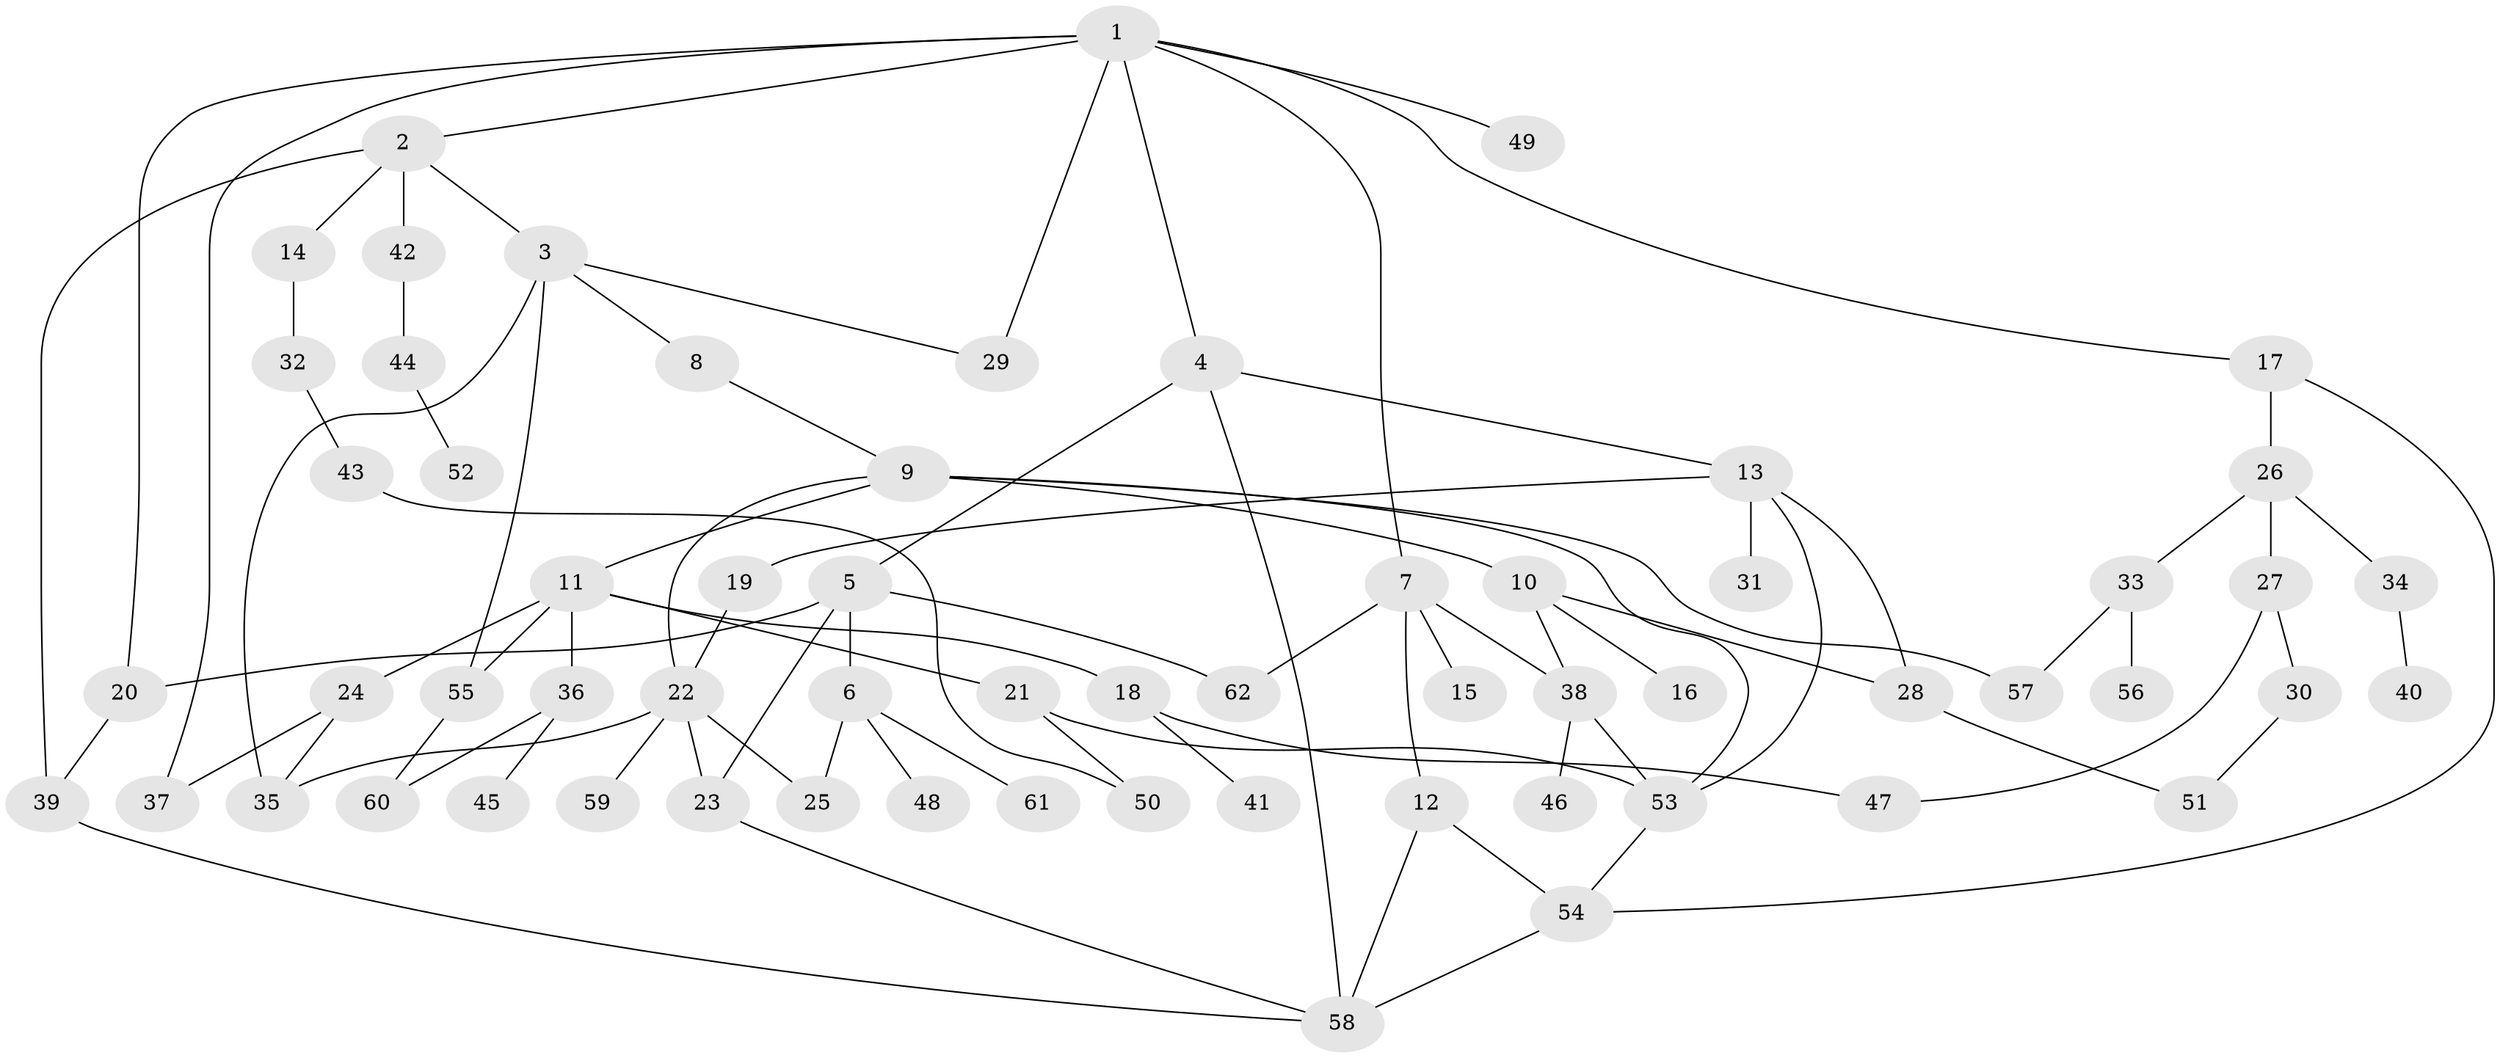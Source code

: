 // coarse degree distribution, {10: 0.023255813953488372, 5: 0.09302325581395349, 3: 0.16279069767441862, 6: 0.09302325581395349, 2: 0.27906976744186046, 4: 0.09302325581395349, 7: 0.046511627906976744, 1: 0.20930232558139536}
// Generated by graph-tools (version 1.1) at 2025/23/03/03/25 07:23:33]
// undirected, 62 vertices, 88 edges
graph export_dot {
graph [start="1"]
  node [color=gray90,style=filled];
  1;
  2;
  3;
  4;
  5;
  6;
  7;
  8;
  9;
  10;
  11;
  12;
  13;
  14;
  15;
  16;
  17;
  18;
  19;
  20;
  21;
  22;
  23;
  24;
  25;
  26;
  27;
  28;
  29;
  30;
  31;
  32;
  33;
  34;
  35;
  36;
  37;
  38;
  39;
  40;
  41;
  42;
  43;
  44;
  45;
  46;
  47;
  48;
  49;
  50;
  51;
  52;
  53;
  54;
  55;
  56;
  57;
  58;
  59;
  60;
  61;
  62;
  1 -- 2;
  1 -- 4;
  1 -- 7;
  1 -- 17;
  1 -- 20;
  1 -- 29;
  1 -- 37;
  1 -- 49;
  2 -- 3;
  2 -- 14;
  2 -- 39;
  2 -- 42;
  3 -- 8;
  3 -- 55;
  3 -- 29;
  3 -- 35;
  4 -- 5;
  4 -- 13;
  4 -- 58;
  5 -- 6;
  5 -- 23;
  5 -- 62;
  5 -- 20;
  6 -- 25;
  6 -- 48;
  6 -- 61;
  7 -- 12;
  7 -- 15;
  7 -- 62;
  7 -- 38;
  8 -- 9;
  9 -- 10;
  9 -- 11;
  9 -- 57;
  9 -- 53;
  9 -- 22;
  10 -- 16;
  10 -- 38;
  10 -- 28;
  11 -- 18;
  11 -- 21;
  11 -- 24;
  11 -- 36;
  11 -- 55;
  12 -- 54;
  12 -- 58;
  13 -- 19;
  13 -- 28;
  13 -- 31;
  13 -- 53;
  14 -- 32;
  17 -- 26;
  17 -- 54;
  18 -- 41;
  18 -- 47;
  19 -- 22;
  20 -- 39;
  21 -- 53;
  21 -- 50;
  22 -- 59;
  22 -- 35;
  22 -- 23;
  22 -- 25;
  23 -- 58;
  24 -- 35;
  24 -- 37;
  26 -- 27;
  26 -- 33;
  26 -- 34;
  27 -- 30;
  27 -- 47;
  28 -- 51;
  30 -- 51;
  32 -- 43;
  33 -- 56;
  33 -- 57;
  34 -- 40;
  36 -- 45;
  36 -- 60;
  38 -- 46;
  38 -- 53;
  39 -- 58;
  42 -- 44;
  43 -- 50;
  44 -- 52;
  53 -- 54;
  54 -- 58;
  55 -- 60;
}
